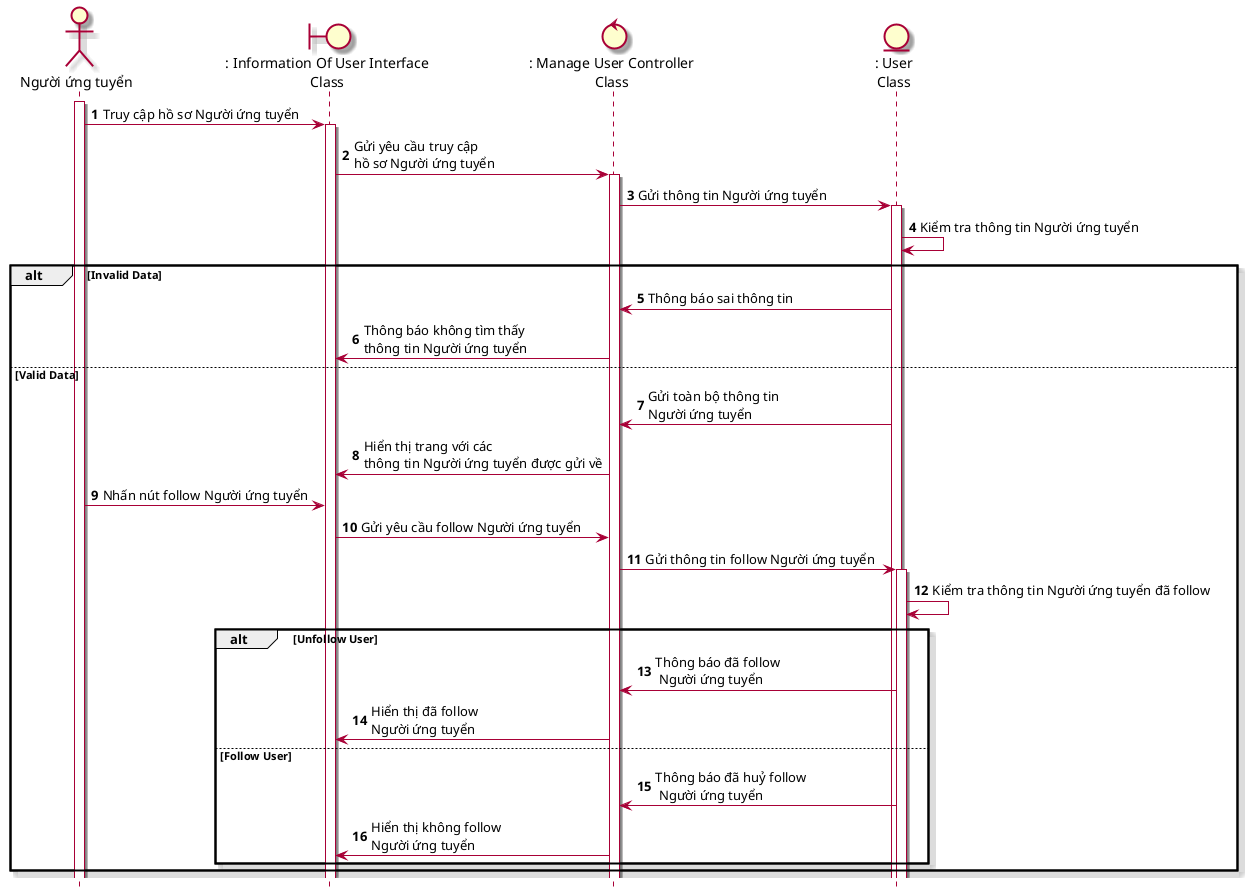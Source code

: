 @startuml SeqTheoDoiCongTyTuyenDung
skin rose 
hide footbox
actor nguoiUngTuyen as "Người ứng tuyển"
boundary informationOfUserInterface as ": Information Of User Interface\nClass"
control manageUserController as ": Manage User Controller\nClass"
entity User as ": User\nClass"
nguoiUngTuyen++
autonumber
nguoiUngTuyen -> informationOfUserInterface++: Truy cập hồ sơ Người ứng tuyển
informationOfUserInterface -> manageUserController++: Gửi yêu cầu truy cập \nhồ sơ Người ứng tuyển 
manageUserController -> User++: Gửi thông tin Người ứng tuyển
User -> User: Kiểm tra thông tin Người ứng tuyển 
alt Invalid Data
User -> manageUserController: Thông báo sai thông tin
manageUserController-> informationOfUserInterface: Thông báo không tìm thấy\nthông tin Người ứng tuyển
else Valid Data
User -> manageUserController: Gửi toàn bộ thông tin \nNgười ứng tuyển
manageUserController -> informationOfUserInterface: Hiển thị trang với các \nthông tin Người ứng tuyển được gửi về
nguoiUngTuyen -> informationOfUserInterface: Nhấn nút follow Người ứng tuyển
informationOfUserInterface -> manageUserController: Gửi yêu cầu follow Người ứng tuyển
manageUserController -> User++: Gửi thông tin follow Người ứng tuyển
User -> User: Kiểm tra thông tin Người ứng tuyển đã follow
    alt Unfollow User
        User -> manageUserController: Thông báo đã follow\n Người ứng tuyển
        manageUserController->informationOfUserInterface: Hiển thị đã follow \nNgười ứng tuyển 
    else Follow User
        User -> manageUserController: Thông báo đã huỷ follow\n Người ứng tuyển 
        manageUserController->informationOfUserInterface: Hiển thị không follow \nNgười ứng tuyển 
    end
end
@enduml
